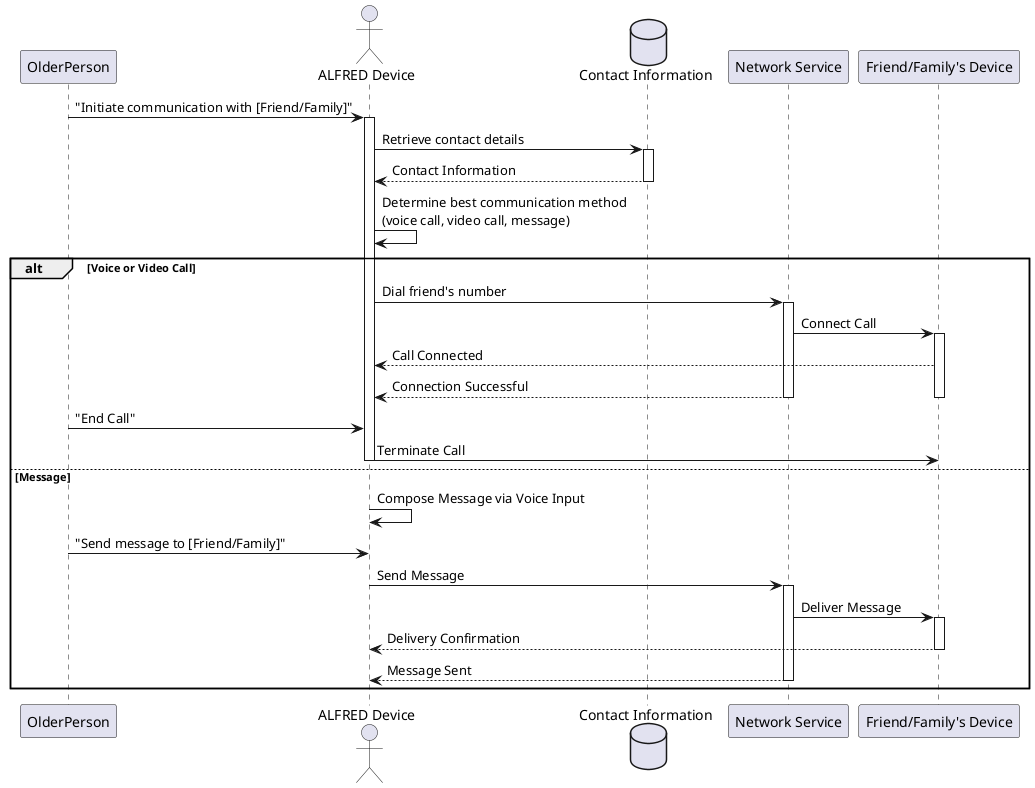 @startuml
participant OlderPerson as user
actor "ALFRED Device" as alfred
database "Contact Information" as contacts
participant "Network Service" as network
participant "Friend/Family's Device" as friendDevice

user -> alfred : "Initiate communication with [Friend/Family]"
activate alfred

alfred -> contacts : Retrieve contact details
activate contacts

contacts --> alfred : Contact Information
deactivate contacts

alfred -> alfred : Determine best communication method\n(voice call, video call, message)

alt Voice or Video Call
    alfred -> network : Dial friend's number
    activate network
    
    network -> friendDevice : Connect Call
    activate friendDevice
    
    friendDevice --> alfred : Call Connected
    network --> alfred : Connection Successful
    deactivate network
    deactivate friendDevice
    
    user -> alfred : "End Call"
    alfred -> friendDevice : Terminate Call
    deactivate alfred
else Message
    alfred -> alfred : Compose Message via Voice Input
    user -> alfred : "Send message to [Friend/Family]"
    
    alfred -> network : Send Message
    activate network
    
    network -> friendDevice : Deliver Message
    activate friendDevice
    
    friendDevice --> alfred : Delivery Confirmation
    deactivate friendDevice
    network --> alfred : Message Sent
    deactivate network
    
    deactivate alfred
end
@enduml